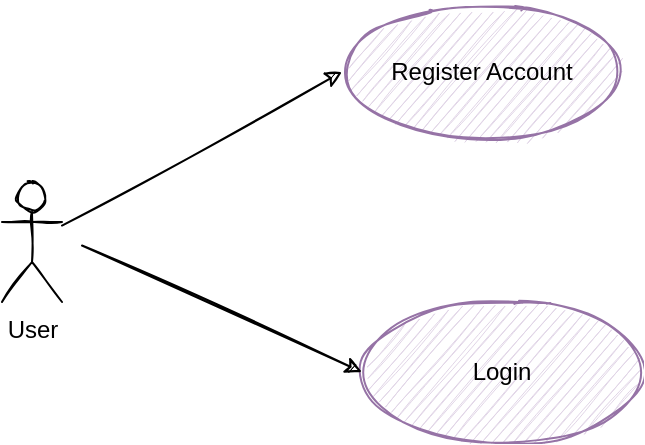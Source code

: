 <mxfile version="16.5.1" type="device"><diagram name="Use Cases" id="1w89quMeC2Pg76jEJpHX"><mxGraphModel dx="3122" dy="865" grid="1" gridSize="10" guides="1" tooltips="1" connect="1" arrows="1" fold="1" page="1" pageScale="1" pageWidth="850" pageHeight="1100" math="0" shadow="0"><root><mxCell id="o4uGl66-1X7pEoYnw3OC-0"/><mxCell id="o4uGl66-1X7pEoYnw3OC-1" parent="o4uGl66-1X7pEoYnw3OC-0"/><mxCell id="ZDfUOeylcUD6J9ICUKpQ-0" value="User" style="shape=umlActor;verticalLabelPosition=bottom;verticalAlign=top;html=1;sketch=1;" parent="o4uGl66-1X7pEoYnw3OC-1" vertex="1"><mxGeometry x="-1560" y="360" width="30" height="60" as="geometry"/></mxCell><mxCell id="ZDfUOeylcUD6J9ICUKpQ-10" value="Register Account" style="ellipse;whiteSpace=wrap;html=1;sketch=1;fillColor=#e1d5e7;strokeColor=#9673a6;" parent="o4uGl66-1X7pEoYnw3OC-1" vertex="1"><mxGeometry x="-1390" y="270" width="140" height="70" as="geometry"/></mxCell><mxCell id="lSHVVzwIx6ddZnGJqx3n-0" value="" style="endArrow=classic;html=1;rounded=0;sketch=1;entryX=0;entryY=0.5;entryDx=0;entryDy=0;" parent="o4uGl66-1X7pEoYnw3OC-1" source="ZDfUOeylcUD6J9ICUKpQ-0" target="ZDfUOeylcUD6J9ICUKpQ-10" edge="1"><mxGeometry width="50" height="50" relative="1" as="geometry"><mxPoint x="-1300" y="470" as="sourcePoint"/><mxPoint x="-1250" y="420" as="targetPoint"/></mxGeometry></mxCell><mxCell id="4OSUW02txDb1r11G8IFh-0" value="Login" style="ellipse;whiteSpace=wrap;html=1;sketch=1;fillColor=#e1d5e7;strokeColor=#9673a6;" vertex="1" parent="o4uGl66-1X7pEoYnw3OC-1"><mxGeometry x="-1380" y="420" width="140" height="70" as="geometry"/></mxCell><mxCell id="4OSUW02txDb1r11G8IFh-1" value="" style="endArrow=classic;html=1;rounded=0;sketch=1;entryX=0;entryY=0.5;entryDx=0;entryDy=0;" edge="1" parent="o4uGl66-1X7pEoYnw3OC-1" target="4OSUW02txDb1r11G8IFh-0"><mxGeometry width="50" height="50" relative="1" as="geometry"><mxPoint x="-1520" y="391.774" as="sourcePoint"/><mxPoint x="-1380" y="315" as="targetPoint"/></mxGeometry></mxCell></root></mxGraphModel></diagram></mxfile>